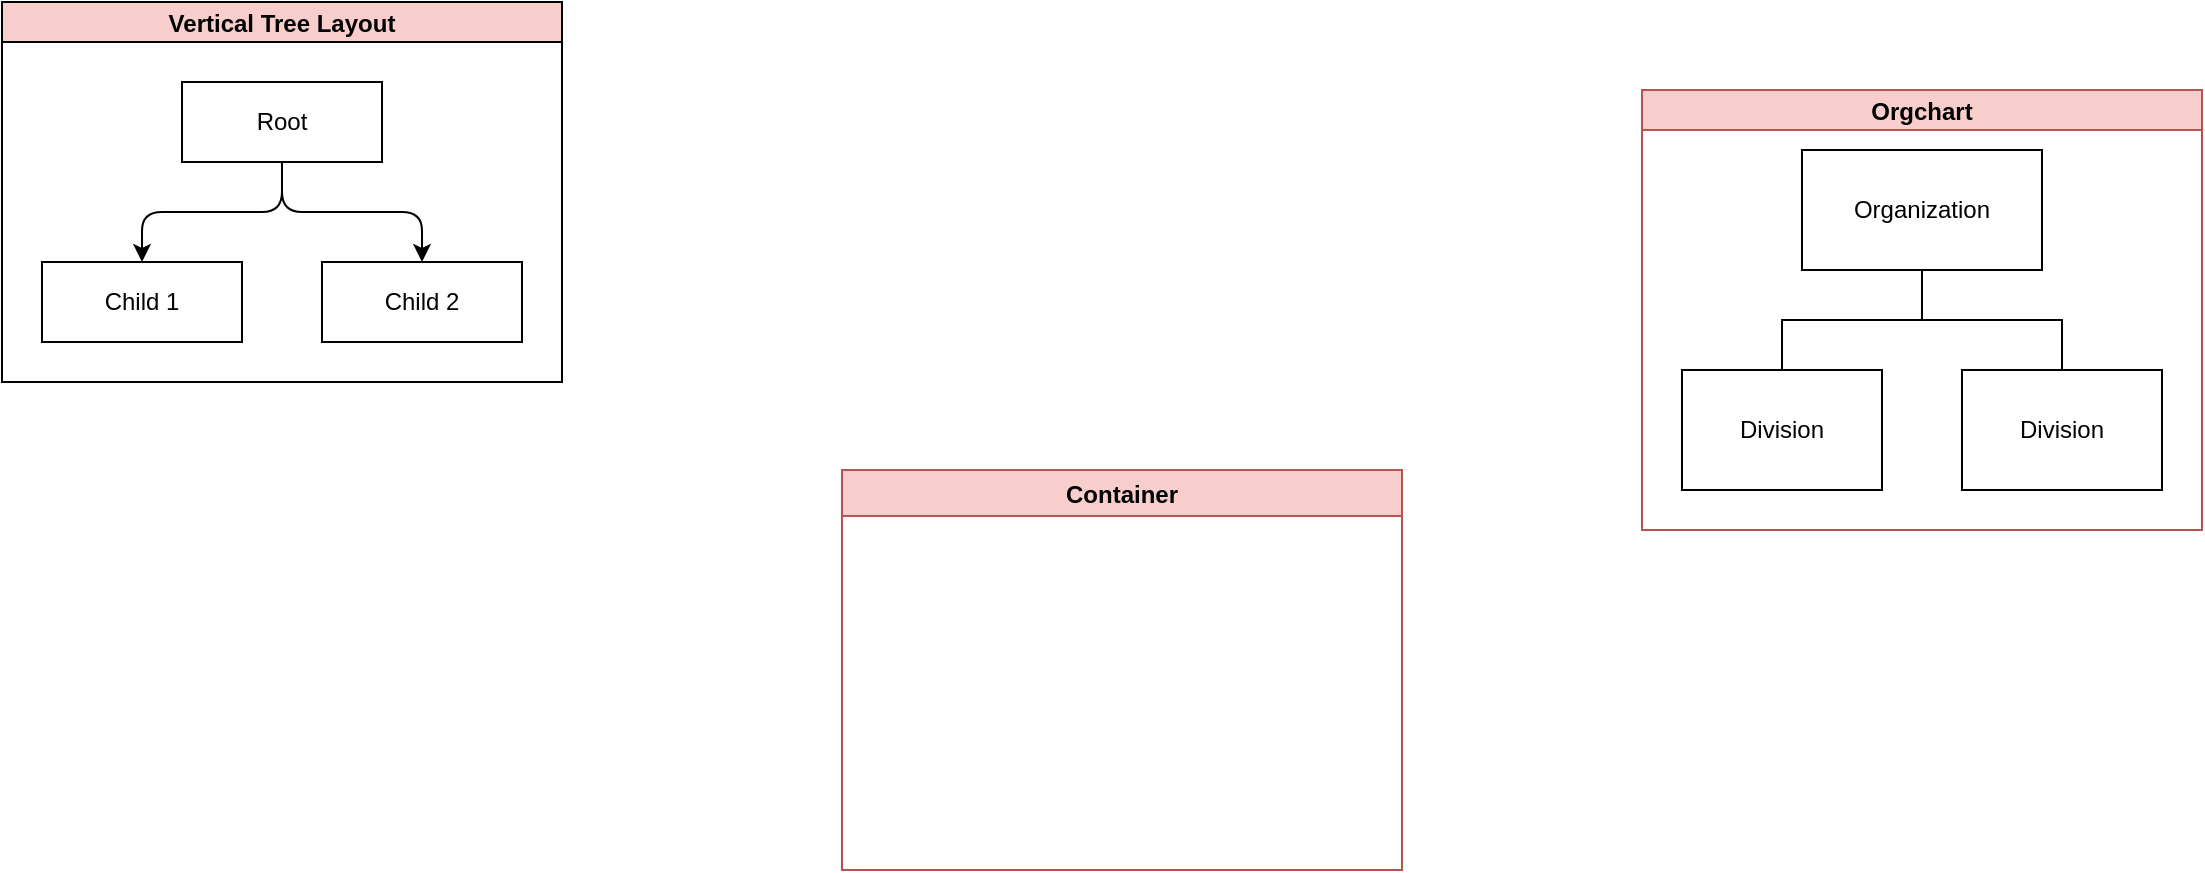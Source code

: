 <mxfile version="22.0.4" type="github">
  <diagram name="Page-1" id="efa7a0a1-bf9b-a30e-e6df-94a7791c09e9">
    <mxGraphModel dx="1407" dy="2027" grid="1" gridSize="10" guides="1" tooltips="1" connect="1" arrows="1" fold="1" page="1" pageScale="1" pageWidth="826" pageHeight="1169" background="none" math="0" shadow="0">
      <root>
        <mxCell id="0" />
        <mxCell id="1" parent="0" />
        <mxCell id="5H0BJzfYB0tOyBkuScs_-123" value="Vertical Tree Layout" style="swimlane;startSize=20;horizontal=1;childLayout=treeLayout;horizontalTree=0;resizable=0;containerType=tree;fontSize=12;fillColor=#f8cecc;strokeColor=default;fillStyle=auto;gradientColor=none;swimlaneFillColor=default;" vertex="1" parent="1">
          <mxGeometry x="60" y="-584" width="280" height="190" as="geometry" />
        </mxCell>
        <mxCell id="5H0BJzfYB0tOyBkuScs_-124" value="Root" style="whiteSpace=wrap;html=1;" vertex="1" parent="5H0BJzfYB0tOyBkuScs_-123">
          <mxGeometry x="90" y="40" width="100" height="40" as="geometry" />
        </mxCell>
        <mxCell id="5H0BJzfYB0tOyBkuScs_-125" value="Child 1" style="whiteSpace=wrap;html=1;" vertex="1" parent="5H0BJzfYB0tOyBkuScs_-123">
          <mxGeometry x="20" y="130" width="100" height="40" as="geometry" />
        </mxCell>
        <mxCell id="5H0BJzfYB0tOyBkuScs_-126" value="" style="edgeStyle=elbowEdgeStyle;elbow=vertical;html=1;rounded=1;curved=0;sourcePerimeterSpacing=0;targetPerimeterSpacing=0;startSize=6;endSize=6;" edge="1" parent="5H0BJzfYB0tOyBkuScs_-123" source="5H0BJzfYB0tOyBkuScs_-124" target="5H0BJzfYB0tOyBkuScs_-125">
          <mxGeometry relative="1" as="geometry" />
        </mxCell>
        <mxCell id="5H0BJzfYB0tOyBkuScs_-127" value="Child 2" style="whiteSpace=wrap;html=1;" vertex="1" parent="5H0BJzfYB0tOyBkuScs_-123">
          <mxGeometry x="160" y="130" width="100" height="40" as="geometry" />
        </mxCell>
        <mxCell id="5H0BJzfYB0tOyBkuScs_-128" value="" style="edgeStyle=elbowEdgeStyle;elbow=vertical;html=1;rounded=1;curved=0;sourcePerimeterSpacing=0;targetPerimeterSpacing=0;startSize=6;endSize=6;" edge="1" parent="5H0BJzfYB0tOyBkuScs_-123" source="5H0BJzfYB0tOyBkuScs_-124" target="5H0BJzfYB0tOyBkuScs_-127">
          <mxGeometry relative="1" as="geometry" />
        </mxCell>
        <mxCell id="5H0BJzfYB0tOyBkuScs_-129" value="Orgchart" style="swimlane;startSize=20;horizontal=1;containerType=tree;newEdgeStyle={&quot;edgeStyle&quot;:&quot;elbowEdgeStyle&quot;,&quot;startArrow&quot;:&quot;none&quot;,&quot;endArrow&quot;:&quot;none&quot;};fillColor=#f8cecc;strokeColor=#b85450;" vertex="1" parent="1">
          <mxGeometry x="880" y="-540" width="280" height="220" as="geometry">
            <mxRectangle x="770" y="-330" width="90" height="30" as="alternateBounds" />
          </mxGeometry>
        </mxCell>
        <mxCell id="5H0BJzfYB0tOyBkuScs_-130" value="" style="edgeStyle=elbowEdgeStyle;elbow=vertical;sourcePerimeterSpacing=0;targetPerimeterSpacing=0;startArrow=none;endArrow=none;rounded=0;curved=0;" edge="1" parent="5H0BJzfYB0tOyBkuScs_-129" source="5H0BJzfYB0tOyBkuScs_-132" target="5H0BJzfYB0tOyBkuScs_-133">
          <mxGeometry relative="1" as="geometry" />
        </mxCell>
        <mxCell id="5H0BJzfYB0tOyBkuScs_-131" value="" style="edgeStyle=elbowEdgeStyle;elbow=vertical;sourcePerimeterSpacing=0;targetPerimeterSpacing=0;startArrow=none;endArrow=none;rounded=0;curved=0;" edge="1" parent="5H0BJzfYB0tOyBkuScs_-129" source="5H0BJzfYB0tOyBkuScs_-132" target="5H0BJzfYB0tOyBkuScs_-134">
          <mxGeometry relative="1" as="geometry" />
        </mxCell>
        <UserObject label="Organization" treeRoot="1" id="5H0BJzfYB0tOyBkuScs_-132">
          <mxCell style="whiteSpace=wrap;html=1;align=center;treeFolding=1;treeMoving=1;newEdgeStyle={&quot;edgeStyle&quot;:&quot;elbowEdgeStyle&quot;,&quot;startArrow&quot;:&quot;none&quot;,&quot;endArrow&quot;:&quot;none&quot;};" vertex="1" parent="5H0BJzfYB0tOyBkuScs_-129">
            <mxGeometry x="80" y="30" width="120" height="60" as="geometry" />
          </mxCell>
        </UserObject>
        <mxCell id="5H0BJzfYB0tOyBkuScs_-133" value="Division" style="whiteSpace=wrap;html=1;align=center;verticalAlign=middle;treeFolding=1;treeMoving=1;newEdgeStyle={&quot;edgeStyle&quot;:&quot;elbowEdgeStyle&quot;,&quot;startArrow&quot;:&quot;none&quot;,&quot;endArrow&quot;:&quot;none&quot;};" vertex="1" parent="5H0BJzfYB0tOyBkuScs_-129">
          <mxGeometry x="20" y="140" width="100" height="60" as="geometry" />
        </mxCell>
        <mxCell id="5H0BJzfYB0tOyBkuScs_-134" value="Division" style="whiteSpace=wrap;html=1;align=center;verticalAlign=middle;treeFolding=1;treeMoving=1;newEdgeStyle={&quot;edgeStyle&quot;:&quot;elbowEdgeStyle&quot;,&quot;startArrow&quot;:&quot;none&quot;,&quot;endArrow&quot;:&quot;none&quot;};" vertex="1" parent="5H0BJzfYB0tOyBkuScs_-129">
          <mxGeometry x="160" y="140" width="100" height="60" as="geometry" />
        </mxCell>
        <mxCell id="5H0BJzfYB0tOyBkuScs_-147" value="Container" style="swimlane;fillColor=#f8cecc;strokeColor=#b85450;" vertex="1" parent="1">
          <mxGeometry x="480" y="-350" width="280" height="200" as="geometry" />
        </mxCell>
      </root>
    </mxGraphModel>
  </diagram>
</mxfile>
